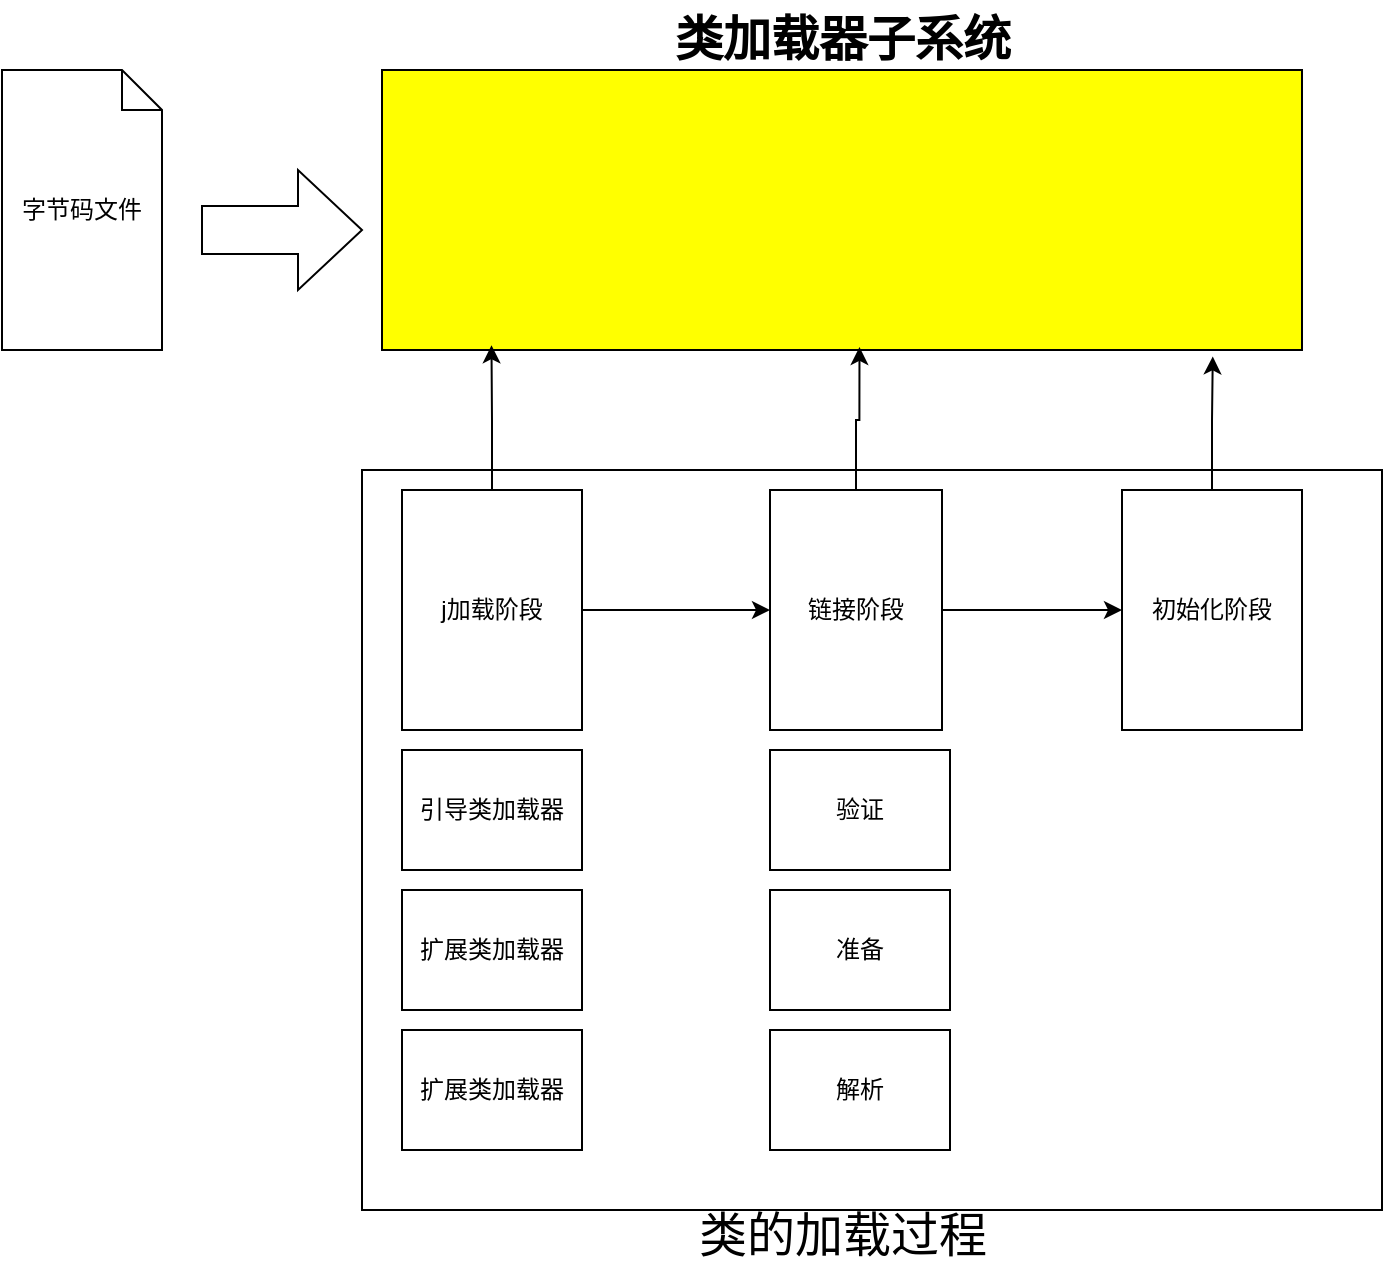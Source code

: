 <mxfile version="26.1.1">
  <diagram name="第 1 页" id="PbXtJcbuzFpNh_3USNkM">
    <mxGraphModel dx="1877" dy="534" grid="1" gridSize="10" guides="1" tooltips="1" connect="1" arrows="1" fold="1" page="1" pageScale="1" pageWidth="827" pageHeight="1169" math="0" shadow="0">
      <root>
        <mxCell id="0" />
        <mxCell id="1" parent="0" />
        <mxCell id="CKeZx60hblOPZKR_OW_L-27" value="" style="rounded=0;whiteSpace=wrap;html=1;" vertex="1" parent="1">
          <mxGeometry x="120" y="280" width="510" height="370" as="geometry" />
        </mxCell>
        <mxCell id="CKeZx60hblOPZKR_OW_L-1" value="&lt;font style=&quot;vertical-align: inherit;&quot;&gt;&lt;font style=&quot;vertical-align: inherit;&quot;&gt;字节码文件&lt;/font&gt;&lt;/font&gt;" style="shape=note;size=20;whiteSpace=wrap;html=1;" vertex="1" parent="1">
          <mxGeometry x="-60" y="80" width="80" height="140" as="geometry" />
        </mxCell>
        <mxCell id="CKeZx60hblOPZKR_OW_L-2" value="" style="shape=singleArrow;whiteSpace=wrap;html=1;arrowWidth=0.4;arrowSize=0.4;" vertex="1" parent="1">
          <mxGeometry x="40" y="130" width="80" height="60" as="geometry" />
        </mxCell>
        <mxCell id="CKeZx60hblOPZKR_OW_L-4" value="" style="verticalLabelPosition=bottom;verticalAlign=top;html=1;shape=mxgraph.basic.rect;fillColor2=none;strokeWidth=1;size=20;indent=5;fillColor=#FFFF00;" vertex="1" parent="1">
          <mxGeometry x="130" y="80" width="460" height="140" as="geometry" />
        </mxCell>
        <mxCell id="CKeZx60hblOPZKR_OW_L-18" value="" style="edgeStyle=orthogonalEdgeStyle;rounded=0;orthogonalLoop=1;jettySize=auto;html=1;" edge="1" parent="1" source="CKeZx60hblOPZKR_OW_L-6" target="CKeZx60hblOPZKR_OW_L-12">
          <mxGeometry relative="1" as="geometry" />
        </mxCell>
        <mxCell id="CKeZx60hblOPZKR_OW_L-6" value="&lt;font style=&quot;vertical-align: inherit;&quot;&gt;&lt;font style=&quot;vertical-align: inherit;&quot;&gt;&lt;font style=&quot;vertical-align: inherit;&quot;&gt;&lt;font style=&quot;vertical-align: inherit;&quot;&gt;&lt;font style=&quot;vertical-align: inherit;&quot;&gt;&lt;font style=&quot;vertical-align: inherit; line-height: 90%;&quot;&gt;j加载阶段&lt;/font&gt;&lt;/font&gt;&lt;/font&gt;&lt;/font&gt;&lt;/font&gt;&lt;/font&gt;" style="rounded=0;whiteSpace=wrap;html=1;align=center;" vertex="1" parent="1">
          <mxGeometry x="140" y="290" width="90" height="120" as="geometry" />
        </mxCell>
        <mxCell id="CKeZx60hblOPZKR_OW_L-9" value="引导类加载器" style="rounded=0;whiteSpace=wrap;html=1;" vertex="1" parent="1">
          <mxGeometry x="140" y="420" width="90" height="60" as="geometry" />
        </mxCell>
        <mxCell id="CKeZx60hblOPZKR_OW_L-10" value="扩展类加载器" style="rounded=0;whiteSpace=wrap;html=1;" vertex="1" parent="1">
          <mxGeometry x="140" y="490" width="90" height="60" as="geometry" />
        </mxCell>
        <mxCell id="CKeZx60hblOPZKR_OW_L-11" value="扩展类加载器" style="rounded=0;whiteSpace=wrap;html=1;" vertex="1" parent="1">
          <mxGeometry x="140" y="560" width="90" height="60" as="geometry" />
        </mxCell>
        <mxCell id="CKeZx60hblOPZKR_OW_L-24" style="edgeStyle=orthogonalEdgeStyle;rounded=0;orthogonalLoop=1;jettySize=auto;html=1;entryX=0;entryY=0.5;entryDx=0;entryDy=0;" edge="1" parent="1" source="CKeZx60hblOPZKR_OW_L-12" target="CKeZx60hblOPZKR_OW_L-23">
          <mxGeometry relative="1" as="geometry" />
        </mxCell>
        <mxCell id="CKeZx60hblOPZKR_OW_L-12" value="链接阶段" style="rounded=0;whiteSpace=wrap;html=1;align=center;" vertex="1" parent="1">
          <mxGeometry x="324" y="290" width="86" height="120" as="geometry" />
        </mxCell>
        <mxCell id="CKeZx60hblOPZKR_OW_L-13" value="验证" style="rounded=0;whiteSpace=wrap;html=1;" vertex="1" parent="1">
          <mxGeometry x="324" y="420" width="90" height="60" as="geometry" />
        </mxCell>
        <mxCell id="CKeZx60hblOPZKR_OW_L-14" value="准备" style="rounded=0;whiteSpace=wrap;html=1;" vertex="1" parent="1">
          <mxGeometry x="324" y="490" width="90" height="60" as="geometry" />
        </mxCell>
        <mxCell id="CKeZx60hblOPZKR_OW_L-15" value="解析" style="rounded=0;whiteSpace=wrap;html=1;" vertex="1" parent="1">
          <mxGeometry x="324" y="560" width="90" height="60" as="geometry" />
        </mxCell>
        <mxCell id="CKeZx60hblOPZKR_OW_L-20" value="&lt;b&gt;&lt;font style=&quot;vertical-align: inherit;&quot;&gt;&lt;font style=&quot;vertical-align: inherit; font-size: 24px;&quot;&gt;类加载器子系统&lt;/font&gt;&lt;/font&gt;&lt;/b&gt;" style="text;html=1;align=center;verticalAlign=middle;resizable=0;points=[];autosize=1;strokeColor=none;fillColor=none;" vertex="1" parent="1">
          <mxGeometry x="265" y="45" width="190" height="40" as="geometry" />
        </mxCell>
        <mxCell id="CKeZx60hblOPZKR_OW_L-21" style="edgeStyle=orthogonalEdgeStyle;rounded=0;orthogonalLoop=1;jettySize=auto;html=1;exitX=0.5;exitY=0;exitDx=0;exitDy=0;entryX=0.519;entryY=0.989;entryDx=0;entryDy=0;entryPerimeter=0;" edge="1" parent="1" source="CKeZx60hblOPZKR_OW_L-12" target="CKeZx60hblOPZKR_OW_L-4">
          <mxGeometry relative="1" as="geometry" />
        </mxCell>
        <mxCell id="CKeZx60hblOPZKR_OW_L-22" style="edgeStyle=orthogonalEdgeStyle;rounded=0;orthogonalLoop=1;jettySize=auto;html=1;exitX=0.5;exitY=0;exitDx=0;exitDy=0;entryX=0.119;entryY=0.983;entryDx=0;entryDy=0;entryPerimeter=0;" edge="1" parent="1" source="CKeZx60hblOPZKR_OW_L-6" target="CKeZx60hblOPZKR_OW_L-4">
          <mxGeometry relative="1" as="geometry" />
        </mxCell>
        <mxCell id="CKeZx60hblOPZKR_OW_L-23" value="初始化阶段" style="rounded=0;whiteSpace=wrap;html=1;align=center;" vertex="1" parent="1">
          <mxGeometry x="500" y="290" width="90" height="120" as="geometry" />
        </mxCell>
        <mxCell id="CKeZx60hblOPZKR_OW_L-26" style="edgeStyle=orthogonalEdgeStyle;rounded=0;orthogonalLoop=1;jettySize=auto;html=1;entryX=0.903;entryY=1.023;entryDx=0;entryDy=0;entryPerimeter=0;" edge="1" parent="1" source="CKeZx60hblOPZKR_OW_L-23" target="CKeZx60hblOPZKR_OW_L-4">
          <mxGeometry relative="1" as="geometry" />
        </mxCell>
        <mxCell id="CKeZx60hblOPZKR_OW_L-28" value="类的加载过程" style="text;html=1;align=center;verticalAlign=middle;resizable=0;points=[];autosize=1;strokeColor=none;fillColor=none;fontSize=24;" vertex="1" parent="1">
          <mxGeometry x="275" y="643" width="170" height="40" as="geometry" />
        </mxCell>
      </root>
    </mxGraphModel>
  </diagram>
</mxfile>
